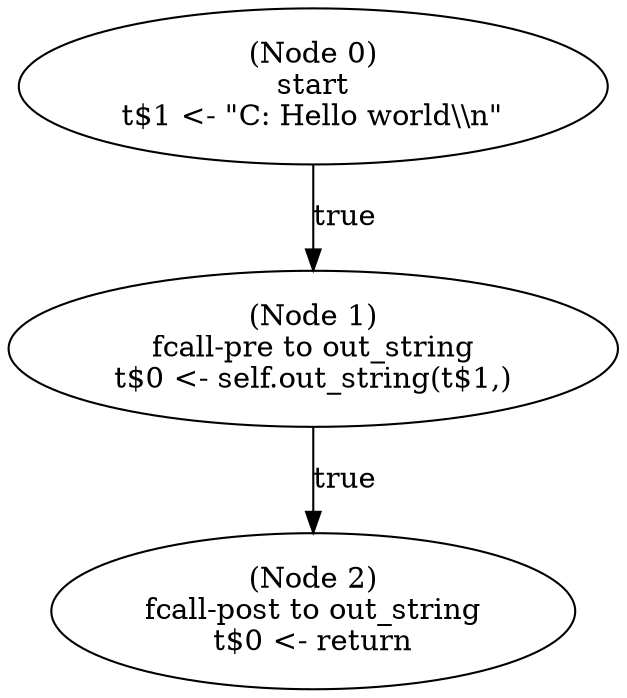 digraph out_c_pre {
  n0 [label="(Node 0)\nstart\nt$1 <- \"C: Hello world\\\\n\"\n"];
 n0 -> n1 [label="true"];
  n1 [label="(Node 1)\nfcall-pre to out_string\nt$0 <- self.out_string(t$1,)\n"];
 n1 -> n2 [label="true"];
  n2 [label="(Node 2)\nfcall-post to out_string\nt$0 <- return\n"];
}
